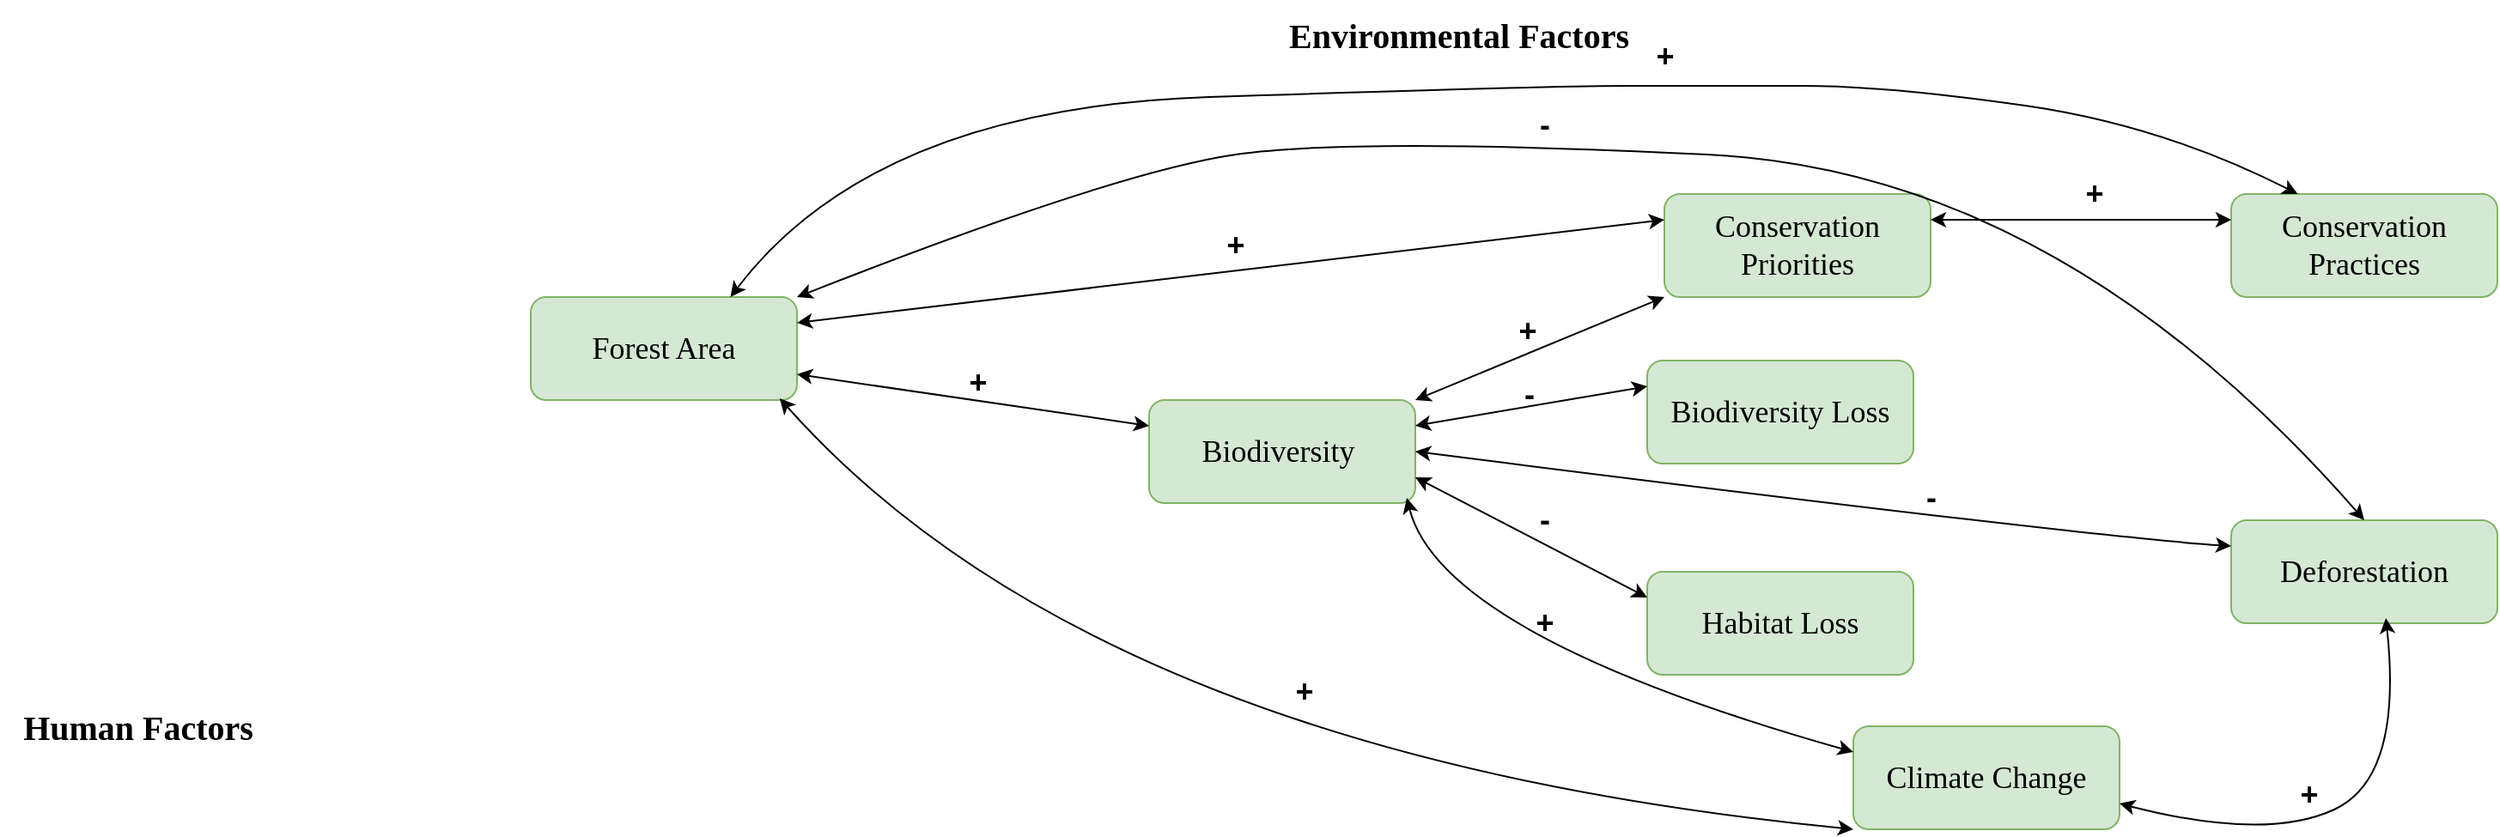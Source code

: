 <mxfile version="22.0.4" type="github">
  <diagram name="Page-1" id="zB_I1wsIQ56pGqQ2V1rR">
    <mxGraphModel dx="1354" dy="754" grid="1" gridSize="10" guides="1" tooltips="1" connect="1" arrows="1" fold="1" page="1" pageScale="1" pageWidth="1920" pageHeight="1200" math="0" shadow="0">
      <root>
        <mxCell id="0" />
        <mxCell id="1" parent="0" />
        <mxCell id="jdVaecQ7j_w1OCTPGQky-2" value="&lt;font face=&quot;Garamond&quot; style=&quot;font-size: 20px;&quot;&gt;&lt;b&gt;Environmental Factors&lt;/b&gt;&lt;/font&gt;" style="text;html=1;align=center;verticalAlign=middle;resizable=0;points=[];autosize=1;strokeColor=none;fillColor=none;" vertex="1" parent="1">
          <mxGeometry x="939" width="220" height="40" as="geometry" />
        </mxCell>
        <mxCell id="jdVaecQ7j_w1OCTPGQky-4" value="&lt;font style=&quot;font-size: 18px;&quot; face=&quot;Garamond&quot;&gt;Forest Area &lt;/font&gt;" style="rounded=1;whiteSpace=wrap;html=1;fillColor=#d5e8d4;strokeColor=#82b366;" vertex="1" parent="1">
          <mxGeometry x="509" y="173" width="155" height="60" as="geometry" />
        </mxCell>
        <mxCell id="jdVaecQ7j_w1OCTPGQky-5" value="&lt;font face=&quot;Garamond&quot; style=&quot;font-size: 18px;&quot;&gt;Biodiversity&amp;nbsp;&lt;/font&gt;" style="rounded=1;whiteSpace=wrap;html=1;fillColor=#d5e8d4;strokeColor=#82b366;align=center;" vertex="1" parent="1">
          <mxGeometry x="869" y="233" width="155" height="60" as="geometry" />
        </mxCell>
        <mxCell id="jdVaecQ7j_w1OCTPGQky-6" value="&lt;font style=&quot;font-size: 18px;&quot; face=&quot;Garamond&quot;&gt;Climate Change&lt;/font&gt;" style="rounded=1;whiteSpace=wrap;html=1;fillColor=#d5e8d4;strokeColor=#82b366;" vertex="1" parent="1">
          <mxGeometry x="1279" y="423" width="155" height="60" as="geometry" />
        </mxCell>
        <mxCell id="jdVaecQ7j_w1OCTPGQky-7" value="&lt;font style=&quot;font-size: 18px;&quot; face=&quot;Garamond&quot;&gt;Deforestation&lt;/font&gt;" style="rounded=1;whiteSpace=wrap;html=1;fillColor=#d5e8d4;strokeColor=#82b366;" vertex="1" parent="1">
          <mxGeometry x="1499" y="303" width="155" height="60" as="geometry" />
        </mxCell>
        <mxCell id="jdVaecQ7j_w1OCTPGQky-8" value="&lt;font style=&quot;font-size: 18px;&quot; face=&quot;Garamond&quot;&gt;Biodiversity Loss&lt;/font&gt;" style="rounded=1;whiteSpace=wrap;html=1;fillColor=#d5e8d4;strokeColor=#82b366;" vertex="1" parent="1">
          <mxGeometry x="1159" y="210" width="155" height="60" as="geometry" />
        </mxCell>
        <mxCell id="jdVaecQ7j_w1OCTPGQky-9" value="&lt;font face=&quot;Garamond&quot; style=&quot;font-size: 18px;&quot;&gt;Conservation Priorities&lt;/font&gt;" style="rounded=1;whiteSpace=wrap;html=1;fillColor=#d5e8d4;strokeColor=#82b366;" vertex="1" parent="1">
          <mxGeometry x="1169" y="113" width="155" height="60" as="geometry" />
        </mxCell>
        <mxCell id="jdVaecQ7j_w1OCTPGQky-10" value="&lt;font style=&quot;font-size: 18px;&quot; face=&quot;Garamond&quot;&gt;Conservation Practices&lt;/font&gt;" style="rounded=1;whiteSpace=wrap;html=1;fillColor=#d5e8d4;strokeColor=#82b366;" vertex="1" parent="1">
          <mxGeometry x="1499" y="113" width="155" height="60" as="geometry" />
        </mxCell>
        <mxCell id="jdVaecQ7j_w1OCTPGQky-16" value="&lt;font style=&quot;font-size: 18px;&quot; face=&quot;Garamond&quot;&gt;Habitat Loss&lt;/font&gt;" style="rounded=1;whiteSpace=wrap;html=1;fillColor=#d5e8d4;strokeColor=#82b366;" vertex="1" parent="1">
          <mxGeometry x="1159" y="333" width="155" height="60" as="geometry" />
        </mxCell>
        <mxCell id="jdVaecQ7j_w1OCTPGQky-20" value="" style="curved=1;endArrow=classic;html=1;rounded=0;entryX=0.25;entryY=0;entryDx=0;entryDy=0;endFill=1;startArrow=classic;startFill=1;exitX=0.75;exitY=0;exitDx=0;exitDy=0;" edge="1" parent="1" source="jdVaecQ7j_w1OCTPGQky-4" target="jdVaecQ7j_w1OCTPGQky-10">
          <mxGeometry width="50" height="50" relative="1" as="geometry">
            <mxPoint x="699" y="153" as="sourcePoint" />
            <mxPoint x="1509" y="73" as="targetPoint" />
            <Array as="points">
              <mxPoint x="709" y="63" />
              <mxPoint x="1099" y="50" />
              <mxPoint x="1199" y="50" />
              <mxPoint x="1299" y="50" />
              <mxPoint x="1459" y="73" />
            </Array>
          </mxGeometry>
        </mxCell>
        <mxCell id="jdVaecQ7j_w1OCTPGQky-21" value="&lt;b&gt;&lt;font style=&quot;font-size: 18px;&quot;&gt;+&lt;/font&gt;&lt;/b&gt;" style="text;html=1;align=center;verticalAlign=middle;resizable=0;points=[];autosize=1;strokeColor=none;fillColor=none;" vertex="1" parent="1">
          <mxGeometry x="1154" y="13" width="30" height="40" as="geometry" />
        </mxCell>
        <mxCell id="jdVaecQ7j_w1OCTPGQky-22" value="" style="endArrow=classic;startArrow=classic;html=1;rounded=0;exitX=1;exitY=0.25;exitDx=0;exitDy=0;entryX=0;entryY=0.25;entryDx=0;entryDy=0;" edge="1" parent="1" source="jdVaecQ7j_w1OCTPGQky-4" target="jdVaecQ7j_w1OCTPGQky-9">
          <mxGeometry width="50" height="50" relative="1" as="geometry">
            <mxPoint x="921.5" y="173" as="sourcePoint" />
            <mxPoint x="1139" y="143" as="targetPoint" />
          </mxGeometry>
        </mxCell>
        <mxCell id="jdVaecQ7j_w1OCTPGQky-23" value="&lt;font style=&quot;font-size: 18px;&quot;&gt;&lt;b&gt;+&lt;/b&gt;&lt;/font&gt;" style="text;html=1;align=center;verticalAlign=middle;resizable=0;points=[];autosize=1;strokeColor=none;fillColor=none;" vertex="1" parent="1">
          <mxGeometry x="904" y="123" width="30" height="40" as="geometry" />
        </mxCell>
        <mxCell id="jdVaecQ7j_w1OCTPGQky-24" value="" style="endArrow=classic;startArrow=classic;html=1;rounded=0;entryX=0;entryY=0.25;entryDx=0;entryDy=0;exitX=1;exitY=0.25;exitDx=0;exitDy=0;" edge="1" parent="1" source="jdVaecQ7j_w1OCTPGQky-9" target="jdVaecQ7j_w1OCTPGQky-10">
          <mxGeometry width="50" height="50" relative="1" as="geometry">
            <mxPoint x="1389" y="168" as="sourcePoint" />
            <mxPoint x="1439" y="118" as="targetPoint" />
          </mxGeometry>
        </mxCell>
        <mxCell id="jdVaecQ7j_w1OCTPGQky-25" value="&lt;b&gt;&lt;font style=&quot;font-size: 18px;&quot;&gt;+&lt;/font&gt;&lt;/b&gt;" style="text;html=1;align=center;verticalAlign=middle;resizable=0;points=[];autosize=1;strokeColor=none;fillColor=none;" vertex="1" parent="1">
          <mxGeometry x="1404" y="93" width="30" height="40" as="geometry" />
        </mxCell>
        <mxCell id="jdVaecQ7j_w1OCTPGQky-26" value="" style="endArrow=classic;startArrow=classic;html=1;rounded=0;entryX=0;entryY=0.25;entryDx=0;entryDy=0;exitX=1;exitY=0.75;exitDx=0;exitDy=0;" edge="1" parent="1" source="jdVaecQ7j_w1OCTPGQky-4" target="jdVaecQ7j_w1OCTPGQky-5">
          <mxGeometry width="50" height="50" relative="1" as="geometry">
            <mxPoint x="689" y="260" as="sourcePoint" />
            <mxPoint x="739" y="210" as="targetPoint" />
          </mxGeometry>
        </mxCell>
        <mxCell id="jdVaecQ7j_w1OCTPGQky-27" value="&lt;b&gt;&lt;font style=&quot;font-size: 18px;&quot;&gt;+&lt;/font&gt;&lt;/b&gt;" style="text;html=1;align=center;verticalAlign=middle;resizable=0;points=[];autosize=1;strokeColor=none;fillColor=none;" vertex="1" parent="1">
          <mxGeometry x="754" y="203" width="30" height="40" as="geometry" />
        </mxCell>
        <mxCell id="jdVaecQ7j_w1OCTPGQky-28" value="" style="endArrow=classic;startArrow=classic;html=1;rounded=0;entryX=0;entryY=0.25;entryDx=0;entryDy=0;exitX=1;exitY=0.25;exitDx=0;exitDy=0;" edge="1" parent="1" source="jdVaecQ7j_w1OCTPGQky-5" target="jdVaecQ7j_w1OCTPGQky-8">
          <mxGeometry width="50" height="50" relative="1" as="geometry">
            <mxPoint x="1049" y="280" as="sourcePoint" />
            <mxPoint x="1099" y="230" as="targetPoint" />
          </mxGeometry>
        </mxCell>
        <mxCell id="jdVaecQ7j_w1OCTPGQky-29" value="&lt;b&gt;&lt;font style=&quot;font-size: 18px;&quot;&gt;-&lt;/font&gt;&lt;/b&gt;" style="text;html=1;align=center;verticalAlign=middle;resizable=0;points=[];autosize=1;strokeColor=none;fillColor=none;" vertex="1" parent="1">
          <mxGeometry x="1075" y="210" width="30" height="40" as="geometry" />
        </mxCell>
        <mxCell id="jdVaecQ7j_w1OCTPGQky-30" value="" style="endArrow=classic;startArrow=classic;html=1;rounded=0;entryX=0;entryY=0.25;entryDx=0;entryDy=0;exitX=1;exitY=0.75;exitDx=0;exitDy=0;" edge="1" parent="1" source="jdVaecQ7j_w1OCTPGQky-5" target="jdVaecQ7j_w1OCTPGQky-16">
          <mxGeometry width="50" height="50" relative="1" as="geometry">
            <mxPoint x="1049" y="307" as="sourcePoint" />
            <mxPoint x="1099" y="257" as="targetPoint" />
          </mxGeometry>
        </mxCell>
        <mxCell id="jdVaecQ7j_w1OCTPGQky-31" value="&lt;font style=&quot;font-size: 18px;&quot;&gt;&lt;b&gt;-&lt;/b&gt;&lt;/font&gt;" style="text;html=1;align=center;verticalAlign=middle;resizable=0;points=[];autosize=1;strokeColor=none;fillColor=none;" vertex="1" parent="1">
          <mxGeometry x="1084" y="283" width="30" height="40" as="geometry" />
        </mxCell>
        <mxCell id="jdVaecQ7j_w1OCTPGQky-33" value="" style="curved=1;endArrow=classic;html=1;rounded=0;entryX=0;entryY=0.25;entryDx=0;entryDy=0;startArrow=classic;startFill=1;exitX=1;exitY=0.5;exitDx=0;exitDy=0;" edge="1" parent="1" source="jdVaecQ7j_w1OCTPGQky-5" target="jdVaecQ7j_w1OCTPGQky-7">
          <mxGeometry width="50" height="50" relative="1" as="geometry">
            <mxPoint x="1039" y="260" as="sourcePoint" />
            <mxPoint x="1469" y="313" as="targetPoint" />
            <Array as="points">
              <mxPoint x="1419" y="313" />
            </Array>
          </mxGeometry>
        </mxCell>
        <mxCell id="jdVaecQ7j_w1OCTPGQky-34" value="&lt;b&gt;&lt;font style=&quot;font-size: 18px;&quot;&gt;-&lt;/font&gt;&lt;/b&gt;" style="text;html=1;align=center;verticalAlign=middle;resizable=0;points=[];autosize=1;strokeColor=none;fillColor=none;" vertex="1" parent="1">
          <mxGeometry x="1309" y="270" width="30" height="40" as="geometry" />
        </mxCell>
        <mxCell id="jdVaecQ7j_w1OCTPGQky-35" value="" style="curved=1;endArrow=classic;html=1;rounded=0;entryX=0;entryY=0.25;entryDx=0;entryDy=0;startArrow=classic;startFill=1;exitX=0.968;exitY=0.95;exitDx=0;exitDy=0;exitPerimeter=0;" edge="1" parent="1" source="jdVaecQ7j_w1OCTPGQky-5" target="jdVaecQ7j_w1OCTPGQky-6">
          <mxGeometry width="50" height="50" relative="1" as="geometry">
            <mxPoint x="1019" y="300" as="sourcePoint" />
            <mxPoint x="1074" y="363" as="targetPoint" />
            <Array as="points">
              <mxPoint x="1039" y="370" />
            </Array>
          </mxGeometry>
        </mxCell>
        <mxCell id="jdVaecQ7j_w1OCTPGQky-36" value="&lt;b&gt;&lt;font style=&quot;font-size: 18px;&quot;&gt;+&lt;/font&gt;&lt;/b&gt;" style="text;html=1;align=center;verticalAlign=middle;resizable=0;points=[];autosize=1;strokeColor=none;fillColor=none;" vertex="1" parent="1">
          <mxGeometry x="1084" y="343" width="30" height="40" as="geometry" />
        </mxCell>
        <mxCell id="jdVaecQ7j_w1OCTPGQky-37" value="" style="endArrow=classic;startArrow=classic;html=1;rounded=0;entryX=0;entryY=1;entryDx=0;entryDy=0;exitX=1;exitY=0;exitDx=0;exitDy=0;" edge="1" parent="1" source="jdVaecQ7j_w1OCTPGQky-5" target="jdVaecQ7j_w1OCTPGQky-9">
          <mxGeometry width="50" height="50" relative="1" as="geometry">
            <mxPoint x="1024" y="223" as="sourcePoint" />
            <mxPoint x="1074" y="173" as="targetPoint" />
          </mxGeometry>
        </mxCell>
        <mxCell id="jdVaecQ7j_w1OCTPGQky-38" value="&lt;b&gt;&lt;font style=&quot;font-size: 18px;&quot;&gt;+&lt;/font&gt;&lt;/b&gt;" style="text;html=1;align=center;verticalAlign=middle;resizable=0;points=[];autosize=1;strokeColor=none;fillColor=none;" vertex="1" parent="1">
          <mxGeometry x="1074" y="173" width="30" height="40" as="geometry" />
        </mxCell>
        <mxCell id="jdVaecQ7j_w1OCTPGQky-39" value="" style="curved=1;endArrow=classic;html=1;rounded=0;entryX=0.581;entryY=0.95;entryDx=0;entryDy=0;entryPerimeter=0;startArrow=classic;startFill=1;exitX=1;exitY=0.75;exitDx=0;exitDy=0;" edge="1" parent="1" source="jdVaecQ7j_w1OCTPGQky-6" target="jdVaecQ7j_w1OCTPGQky-7">
          <mxGeometry width="50" height="50" relative="1" as="geometry">
            <mxPoint x="1479" y="490" as="sourcePoint" />
            <mxPoint x="1529" y="440" as="targetPoint" />
            <Array as="points">
              <mxPoint x="1519" y="490" />
              <mxPoint x="1599" y="453" />
            </Array>
          </mxGeometry>
        </mxCell>
        <mxCell id="jdVaecQ7j_w1OCTPGQky-41" value="&lt;b&gt;&lt;font style=&quot;font-size: 18px;&quot;&gt;+&lt;/font&gt;&lt;/b&gt;" style="text;html=1;align=center;verticalAlign=middle;resizable=0;points=[];autosize=1;strokeColor=none;fillColor=none;" vertex="1" parent="1">
          <mxGeometry x="1529" y="443" width="30" height="40" as="geometry" />
        </mxCell>
        <mxCell id="jdVaecQ7j_w1OCTPGQky-42" value="" style="curved=1;endArrow=classic;html=1;rounded=0;startArrow=classic;startFill=1;exitX=0.935;exitY=0.983;exitDx=0;exitDy=0;exitPerimeter=0;entryX=0;entryY=1;entryDx=0;entryDy=0;" edge="1" parent="1" source="jdVaecQ7j_w1OCTPGQky-4" target="jdVaecQ7j_w1OCTPGQky-6">
          <mxGeometry width="50" height="50" relative="1" as="geometry">
            <mxPoint x="659" y="320" as="sourcePoint" />
            <mxPoint x="1269" y="480" as="targetPoint" />
            <Array as="points">
              <mxPoint x="839" y="440" />
            </Array>
          </mxGeometry>
        </mxCell>
        <mxCell id="jdVaecQ7j_w1OCTPGQky-43" value="&lt;b&gt;&lt;font style=&quot;font-size: 18px;&quot;&gt;+&lt;/font&gt;&lt;/b&gt;" style="text;html=1;align=center;verticalAlign=middle;resizable=0;points=[];autosize=1;strokeColor=none;fillColor=none;" vertex="1" parent="1">
          <mxGeometry x="944" y="383" width="30" height="40" as="geometry" />
        </mxCell>
        <mxCell id="jdVaecQ7j_w1OCTPGQky-44" value="" style="curved=1;endArrow=classic;html=1;rounded=0;entryX=0.5;entryY=0;entryDx=0;entryDy=0;startArrow=classic;startFill=1;exitX=1;exitY=0;exitDx=0;exitDy=0;" edge="1" parent="1" source="jdVaecQ7j_w1OCTPGQky-4" target="jdVaecQ7j_w1OCTPGQky-7">
          <mxGeometry width="50" height="50" relative="1" as="geometry">
            <mxPoint x="699" y="160" as="sourcePoint" />
            <mxPoint x="1559" y="240" as="targetPoint" />
            <Array as="points">
              <mxPoint x="850" y="100" />
              <mxPoint x="989" y="80" />
              <mxPoint x="1399" y="100" />
            </Array>
          </mxGeometry>
        </mxCell>
        <mxCell id="jdVaecQ7j_w1OCTPGQky-45" value="&lt;b&gt;&lt;font style=&quot;font-size: 18px;&quot;&gt;-&lt;/font&gt;&lt;/b&gt;" style="text;html=1;align=center;verticalAlign=middle;resizable=0;points=[];autosize=1;strokeColor=none;fillColor=none;" vertex="1" parent="1">
          <mxGeometry x="1084" y="53" width="30" height="40" as="geometry" />
        </mxCell>
        <mxCell id="jdVaecQ7j_w1OCTPGQky-46" value="&lt;font style=&quot;font-size: 20px;&quot; face=&quot;Garamond&quot;&gt;&lt;b&gt;Human Factors&lt;/b&gt;&lt;/font&gt;" style="text;html=1;align=center;verticalAlign=middle;resizable=0;points=[];autosize=1;strokeColor=none;fillColor=none;" vertex="1" parent="1">
          <mxGeometry x="200" y="403" width="160" height="40" as="geometry" />
        </mxCell>
      </root>
    </mxGraphModel>
  </diagram>
</mxfile>
